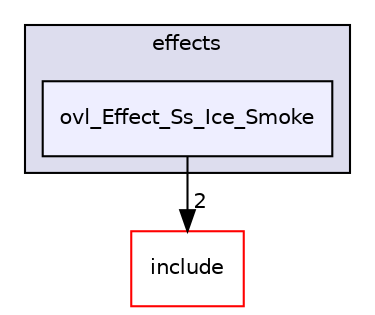 digraph "src/overlays/effects/ovl_Effect_Ss_Ice_Smoke" {
  compound=true
  node [ fontsize="10", fontname="Helvetica"];
  edge [ labelfontsize="10", labelfontname="Helvetica"];
  subgraph clusterdir_d7d63ed29fdd4206bb68b2cd46ee04ef {
    graph [ bgcolor="#ddddee", pencolor="black", label="effects" fontname="Helvetica", fontsize="10", URL="dir_d7d63ed29fdd4206bb68b2cd46ee04ef.html"]
  dir_3887df0ebbef6d9e0921c094c21aeacc [shape=box, label="ovl_Effect_Ss_Ice_Smoke", style="filled", fillcolor="#eeeeff", pencolor="black", URL="dir_3887df0ebbef6d9e0921c094c21aeacc.html"];
  }
  dir_d44c64559bbebec7f509842c48db8b23 [shape=box label="include" fillcolor="white" style="filled" color="red" URL="dir_d44c64559bbebec7f509842c48db8b23.html"];
  dir_3887df0ebbef6d9e0921c094c21aeacc->dir_d44c64559bbebec7f509842c48db8b23 [headlabel="2", labeldistance=1.5 headhref="dir_000467_000000.html"];
}
